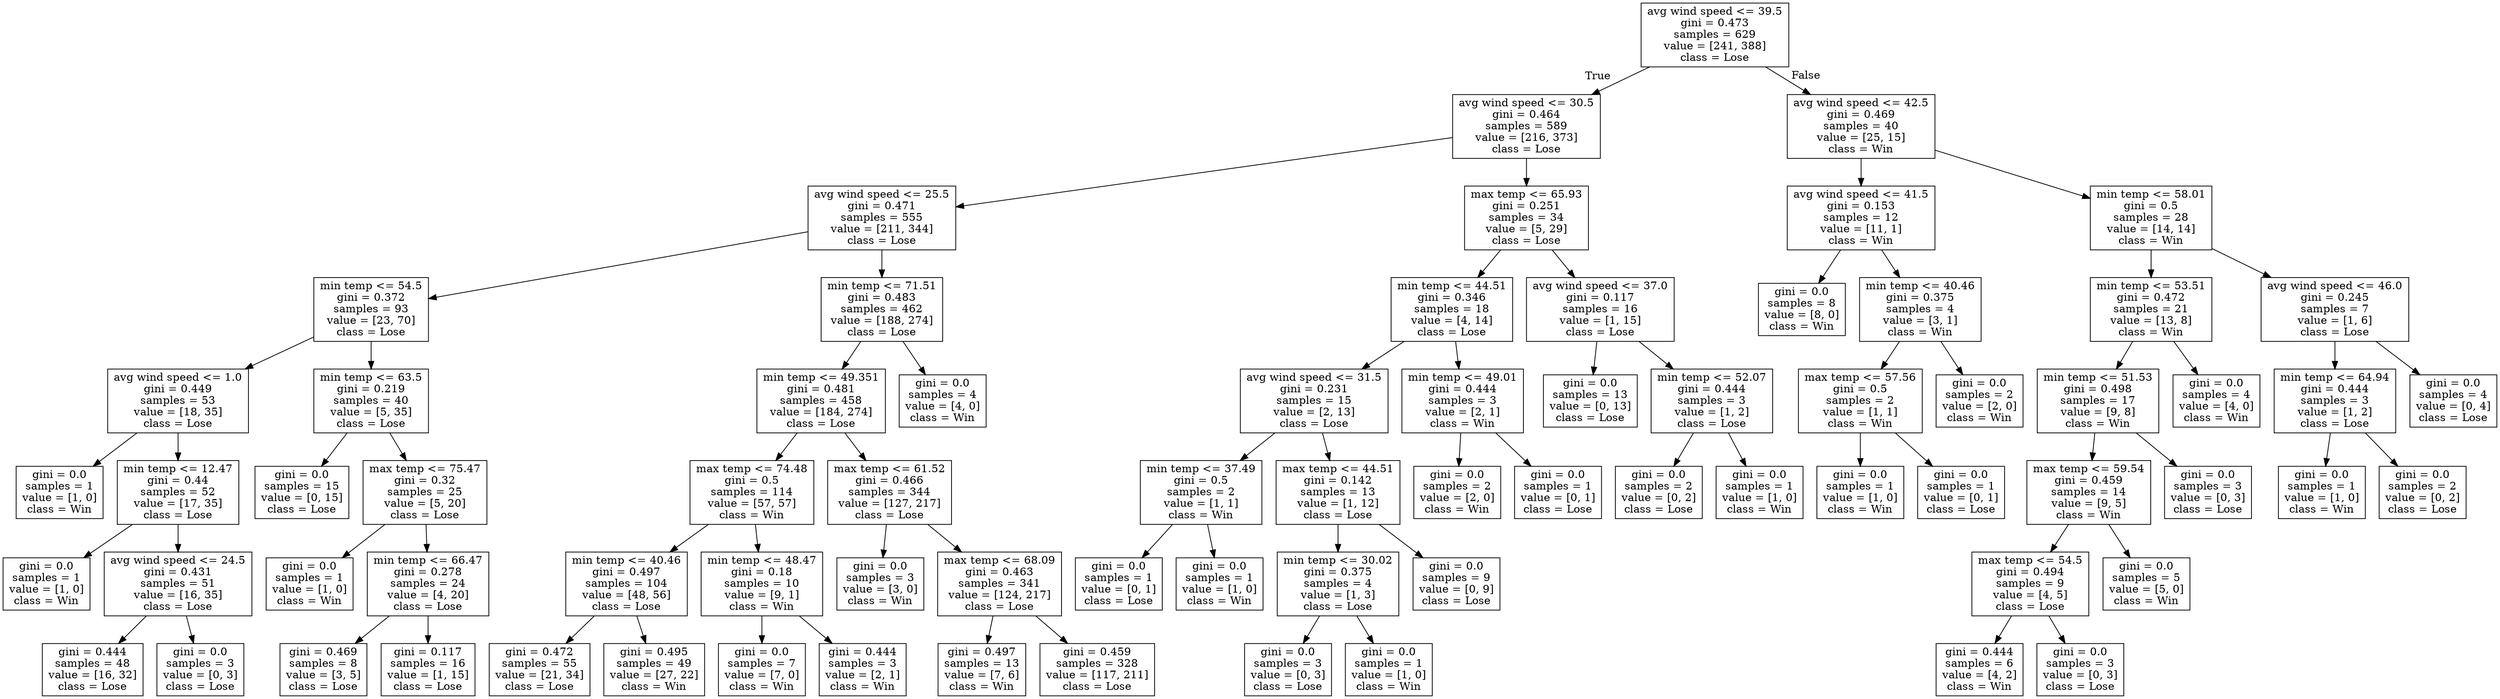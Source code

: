 digraph Tree {
node [shape=box] ;
0 [label="avg wind speed <= 39.5\ngini = 0.473\nsamples = 629\nvalue = [241, 388]\nclass = Lose"] ;
1 [label="avg wind speed <= 30.5\ngini = 0.464\nsamples = 589\nvalue = [216, 373]\nclass = Lose"] ;
0 -> 1 [labeldistance=2.5, labelangle=45, headlabel="True"] ;
2 [label="avg wind speed <= 25.5\ngini = 0.471\nsamples = 555\nvalue = [211, 344]\nclass = Lose"] ;
1 -> 2 ;
3 [label="min temp <= 54.5\ngini = 0.372\nsamples = 93\nvalue = [23, 70]\nclass = Lose"] ;
2 -> 3 ;
4 [label="avg wind speed <= 1.0\ngini = 0.449\nsamples = 53\nvalue = [18, 35]\nclass = Lose"] ;
3 -> 4 ;
5 [label="gini = 0.0\nsamples = 1\nvalue = [1, 0]\nclass = Win"] ;
4 -> 5 ;
6 [label="min temp <= 12.47\ngini = 0.44\nsamples = 52\nvalue = [17, 35]\nclass = Lose"] ;
4 -> 6 ;
7 [label="gini = 0.0\nsamples = 1\nvalue = [1, 0]\nclass = Win"] ;
6 -> 7 ;
8 [label="avg wind speed <= 24.5\ngini = 0.431\nsamples = 51\nvalue = [16, 35]\nclass = Lose"] ;
6 -> 8 ;
9 [label="gini = 0.444\nsamples = 48\nvalue = [16, 32]\nclass = Lose"] ;
8 -> 9 ;
10 [label="gini = 0.0\nsamples = 3\nvalue = [0, 3]\nclass = Lose"] ;
8 -> 10 ;
11 [label="min temp <= 63.5\ngini = 0.219\nsamples = 40\nvalue = [5, 35]\nclass = Lose"] ;
3 -> 11 ;
12 [label="gini = 0.0\nsamples = 15\nvalue = [0, 15]\nclass = Lose"] ;
11 -> 12 ;
13 [label="max temp <= 75.47\ngini = 0.32\nsamples = 25\nvalue = [5, 20]\nclass = Lose"] ;
11 -> 13 ;
14 [label="gini = 0.0\nsamples = 1\nvalue = [1, 0]\nclass = Win"] ;
13 -> 14 ;
15 [label="min temp <= 66.47\ngini = 0.278\nsamples = 24\nvalue = [4, 20]\nclass = Lose"] ;
13 -> 15 ;
16 [label="gini = 0.469\nsamples = 8\nvalue = [3, 5]\nclass = Lose"] ;
15 -> 16 ;
17 [label="gini = 0.117\nsamples = 16\nvalue = [1, 15]\nclass = Lose"] ;
15 -> 17 ;
18 [label="min temp <= 71.51\ngini = 0.483\nsamples = 462\nvalue = [188, 274]\nclass = Lose"] ;
2 -> 18 ;
19 [label="min temp <= 49.351\ngini = 0.481\nsamples = 458\nvalue = [184, 274]\nclass = Lose"] ;
18 -> 19 ;
20 [label="max temp <= 74.48\ngini = 0.5\nsamples = 114\nvalue = [57, 57]\nclass = Win"] ;
19 -> 20 ;
21 [label="min temp <= 40.46\ngini = 0.497\nsamples = 104\nvalue = [48, 56]\nclass = Lose"] ;
20 -> 21 ;
22 [label="gini = 0.472\nsamples = 55\nvalue = [21, 34]\nclass = Lose"] ;
21 -> 22 ;
23 [label="gini = 0.495\nsamples = 49\nvalue = [27, 22]\nclass = Win"] ;
21 -> 23 ;
24 [label="min temp <= 48.47\ngini = 0.18\nsamples = 10\nvalue = [9, 1]\nclass = Win"] ;
20 -> 24 ;
25 [label="gini = 0.0\nsamples = 7\nvalue = [7, 0]\nclass = Win"] ;
24 -> 25 ;
26 [label="gini = 0.444\nsamples = 3\nvalue = [2, 1]\nclass = Win"] ;
24 -> 26 ;
27 [label="max temp <= 61.52\ngini = 0.466\nsamples = 344\nvalue = [127, 217]\nclass = Lose"] ;
19 -> 27 ;
28 [label="gini = 0.0\nsamples = 3\nvalue = [3, 0]\nclass = Win"] ;
27 -> 28 ;
29 [label="max temp <= 68.09\ngini = 0.463\nsamples = 341\nvalue = [124, 217]\nclass = Lose"] ;
27 -> 29 ;
30 [label="gini = 0.497\nsamples = 13\nvalue = [7, 6]\nclass = Win"] ;
29 -> 30 ;
31 [label="gini = 0.459\nsamples = 328\nvalue = [117, 211]\nclass = Lose"] ;
29 -> 31 ;
32 [label="gini = 0.0\nsamples = 4\nvalue = [4, 0]\nclass = Win"] ;
18 -> 32 ;
33 [label="max temp <= 65.93\ngini = 0.251\nsamples = 34\nvalue = [5, 29]\nclass = Lose"] ;
1 -> 33 ;
34 [label="min temp <= 44.51\ngini = 0.346\nsamples = 18\nvalue = [4, 14]\nclass = Lose"] ;
33 -> 34 ;
35 [label="avg wind speed <= 31.5\ngini = 0.231\nsamples = 15\nvalue = [2, 13]\nclass = Lose"] ;
34 -> 35 ;
36 [label="min temp <= 37.49\ngini = 0.5\nsamples = 2\nvalue = [1, 1]\nclass = Win"] ;
35 -> 36 ;
37 [label="gini = 0.0\nsamples = 1\nvalue = [0, 1]\nclass = Lose"] ;
36 -> 37 ;
38 [label="gini = 0.0\nsamples = 1\nvalue = [1, 0]\nclass = Win"] ;
36 -> 38 ;
39 [label="max temp <= 44.51\ngini = 0.142\nsamples = 13\nvalue = [1, 12]\nclass = Lose"] ;
35 -> 39 ;
40 [label="min temp <= 30.02\ngini = 0.375\nsamples = 4\nvalue = [1, 3]\nclass = Lose"] ;
39 -> 40 ;
41 [label="gini = 0.0\nsamples = 3\nvalue = [0, 3]\nclass = Lose"] ;
40 -> 41 ;
42 [label="gini = 0.0\nsamples = 1\nvalue = [1, 0]\nclass = Win"] ;
40 -> 42 ;
43 [label="gini = 0.0\nsamples = 9\nvalue = [0, 9]\nclass = Lose"] ;
39 -> 43 ;
44 [label="min temp <= 49.01\ngini = 0.444\nsamples = 3\nvalue = [2, 1]\nclass = Win"] ;
34 -> 44 ;
45 [label="gini = 0.0\nsamples = 2\nvalue = [2, 0]\nclass = Win"] ;
44 -> 45 ;
46 [label="gini = 0.0\nsamples = 1\nvalue = [0, 1]\nclass = Lose"] ;
44 -> 46 ;
47 [label="avg wind speed <= 37.0\ngini = 0.117\nsamples = 16\nvalue = [1, 15]\nclass = Lose"] ;
33 -> 47 ;
48 [label="gini = 0.0\nsamples = 13\nvalue = [0, 13]\nclass = Lose"] ;
47 -> 48 ;
49 [label="min temp <= 52.07\ngini = 0.444\nsamples = 3\nvalue = [1, 2]\nclass = Lose"] ;
47 -> 49 ;
50 [label="gini = 0.0\nsamples = 2\nvalue = [0, 2]\nclass = Lose"] ;
49 -> 50 ;
51 [label="gini = 0.0\nsamples = 1\nvalue = [1, 0]\nclass = Win"] ;
49 -> 51 ;
52 [label="avg wind speed <= 42.5\ngini = 0.469\nsamples = 40\nvalue = [25, 15]\nclass = Win"] ;
0 -> 52 [labeldistance=2.5, labelangle=-45, headlabel="False"] ;
53 [label="avg wind speed <= 41.5\ngini = 0.153\nsamples = 12\nvalue = [11, 1]\nclass = Win"] ;
52 -> 53 ;
54 [label="gini = 0.0\nsamples = 8\nvalue = [8, 0]\nclass = Win"] ;
53 -> 54 ;
55 [label="min temp <= 40.46\ngini = 0.375\nsamples = 4\nvalue = [3, 1]\nclass = Win"] ;
53 -> 55 ;
56 [label="max temp <= 57.56\ngini = 0.5\nsamples = 2\nvalue = [1, 1]\nclass = Win"] ;
55 -> 56 ;
57 [label="gini = 0.0\nsamples = 1\nvalue = [1, 0]\nclass = Win"] ;
56 -> 57 ;
58 [label="gini = 0.0\nsamples = 1\nvalue = [0, 1]\nclass = Lose"] ;
56 -> 58 ;
59 [label="gini = 0.0\nsamples = 2\nvalue = [2, 0]\nclass = Win"] ;
55 -> 59 ;
60 [label="min temp <= 58.01\ngini = 0.5\nsamples = 28\nvalue = [14, 14]\nclass = Win"] ;
52 -> 60 ;
61 [label="min temp <= 53.51\ngini = 0.472\nsamples = 21\nvalue = [13, 8]\nclass = Win"] ;
60 -> 61 ;
62 [label="min temp <= 51.53\ngini = 0.498\nsamples = 17\nvalue = [9, 8]\nclass = Win"] ;
61 -> 62 ;
63 [label="max temp <= 59.54\ngini = 0.459\nsamples = 14\nvalue = [9, 5]\nclass = Win"] ;
62 -> 63 ;
64 [label="max temp <= 54.5\ngini = 0.494\nsamples = 9\nvalue = [4, 5]\nclass = Lose"] ;
63 -> 64 ;
65 [label="gini = 0.444\nsamples = 6\nvalue = [4, 2]\nclass = Win"] ;
64 -> 65 ;
66 [label="gini = 0.0\nsamples = 3\nvalue = [0, 3]\nclass = Lose"] ;
64 -> 66 ;
67 [label="gini = 0.0\nsamples = 5\nvalue = [5, 0]\nclass = Win"] ;
63 -> 67 ;
68 [label="gini = 0.0\nsamples = 3\nvalue = [0, 3]\nclass = Lose"] ;
62 -> 68 ;
69 [label="gini = 0.0\nsamples = 4\nvalue = [4, 0]\nclass = Win"] ;
61 -> 69 ;
70 [label="avg wind speed <= 46.0\ngini = 0.245\nsamples = 7\nvalue = [1, 6]\nclass = Lose"] ;
60 -> 70 ;
71 [label="min temp <= 64.94\ngini = 0.444\nsamples = 3\nvalue = [1, 2]\nclass = Lose"] ;
70 -> 71 ;
72 [label="gini = 0.0\nsamples = 1\nvalue = [1, 0]\nclass = Win"] ;
71 -> 72 ;
73 [label="gini = 0.0\nsamples = 2\nvalue = [0, 2]\nclass = Lose"] ;
71 -> 73 ;
74 [label="gini = 0.0\nsamples = 4\nvalue = [0, 4]\nclass = Lose"] ;
70 -> 74 ;
}